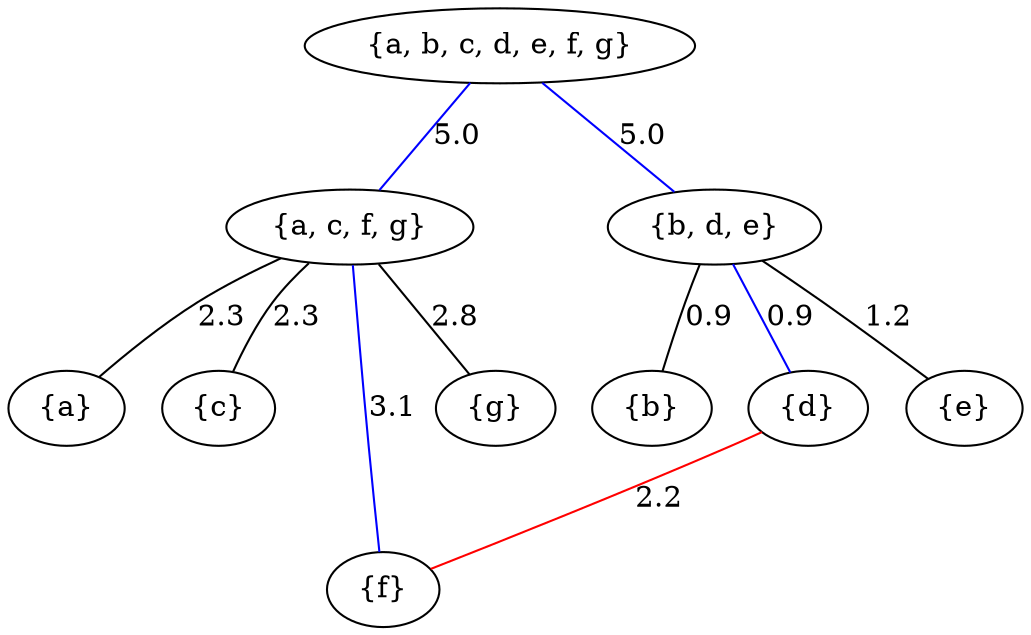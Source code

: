 graph G {
0[label="{a, b, c, d, e, f, g}"];
1[label="{a, c, f, g}"];
2[label="{b, d, e}"];
3[label="{a}"];
4[label="{b}"];
5[label="{c}"];
6[label="{d}"];
7[label="{e}"];
8[label="{f}"];
9[label="{g}"];
0--1 [label="5.0" color=blue];
0--2 [label="5.0" color=blue];
1--3 [label="2.3"];
1--5 [label="2.3"];
2--4 [label="0.9"];
2--6 [label="0.9" color=blue];
2--7 [label="1.2"];
1--8 [label="3.1" color=blue];
1--9 [label="2.8"];
6--8 [label="2.2" color=red];
}
